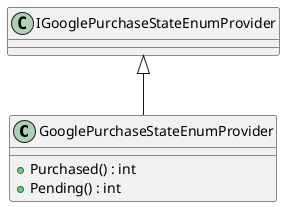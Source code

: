 @startuml
class GooglePurchaseStateEnumProvider {
    + Purchased() : int
    + Pending() : int
}
IGooglePurchaseStateEnumProvider <|-- GooglePurchaseStateEnumProvider
@enduml
